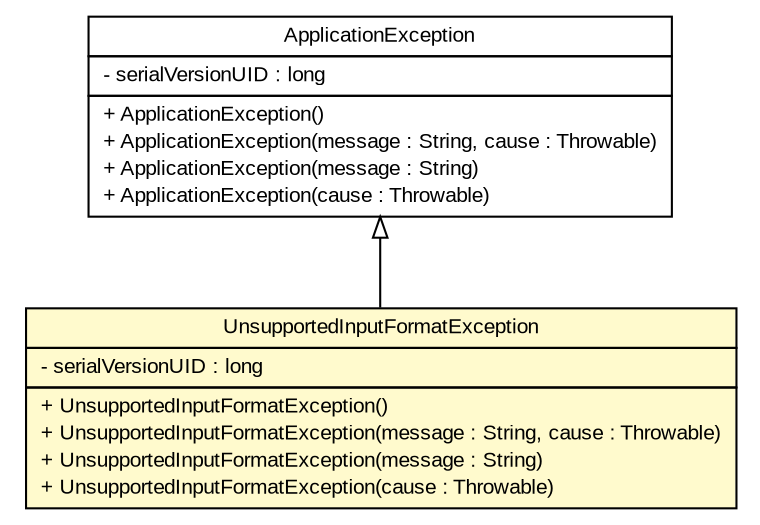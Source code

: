 #!/usr/local/bin/dot
#
# Class diagram 
# Generated by UMLGraph version R5_6_6-6-g3bdff0 (http://www.umlgraph.org/)
#

digraph G {
	edge [fontname="arial",fontsize=10,labelfontname="arial",labelfontsize=10];
	node [fontname="arial",fontsize=10,shape=plaintext];
	nodesep=0.25;
	ranksep=0.5;
	// org.tanjakostic.jcleancim.docgen.UnsupportedInputFormatException
	c201646 [label=<<table title="org.tanjakostic.jcleancim.docgen.UnsupportedInputFormatException" border="0" cellborder="1" cellspacing="0" cellpadding="2" port="p" bgcolor="lemonChiffon" href="./UnsupportedInputFormatException.html">
		<tr><td><table border="0" cellspacing="0" cellpadding="1">
<tr><td align="center" balign="center"> UnsupportedInputFormatException </td></tr>
		</table></td></tr>
		<tr><td><table border="0" cellspacing="0" cellpadding="1">
<tr><td align="left" balign="left"> - serialVersionUID : long </td></tr>
		</table></td></tr>
		<tr><td><table border="0" cellspacing="0" cellpadding="1">
<tr><td align="left" balign="left"> + UnsupportedInputFormatException() </td></tr>
<tr><td align="left" balign="left"> + UnsupportedInputFormatException(message : String, cause : Throwable) </td></tr>
<tr><td align="left" balign="left"> + UnsupportedInputFormatException(message : String) </td></tr>
<tr><td align="left" balign="left"> + UnsupportedInputFormatException(cause : Throwable) </td></tr>
		</table></td></tr>
		</table>>, URL="./UnsupportedInputFormatException.html", fontname="arial", fontcolor="black", fontsize=10.0];
	// org.tanjakostic.jcleancim.util.ApplicationException
	c201842 [label=<<table title="org.tanjakostic.jcleancim.util.ApplicationException" border="0" cellborder="1" cellspacing="0" cellpadding="2" port="p" href="../util/ApplicationException.html">
		<tr><td><table border="0" cellspacing="0" cellpadding="1">
<tr><td align="center" balign="center"> ApplicationException </td></tr>
		</table></td></tr>
		<tr><td><table border="0" cellspacing="0" cellpadding="1">
<tr><td align="left" balign="left"> - serialVersionUID : long </td></tr>
		</table></td></tr>
		<tr><td><table border="0" cellspacing="0" cellpadding="1">
<tr><td align="left" balign="left"> + ApplicationException() </td></tr>
<tr><td align="left" balign="left"> + ApplicationException(message : String, cause : Throwable) </td></tr>
<tr><td align="left" balign="left"> + ApplicationException(message : String) </td></tr>
<tr><td align="left" balign="left"> + ApplicationException(cause : Throwable) </td></tr>
		</table></td></tr>
		</table>>, URL="../util/ApplicationException.html", fontname="arial", fontcolor="black", fontsize=10.0];
	//org.tanjakostic.jcleancim.docgen.UnsupportedInputFormatException extends org.tanjakostic.jcleancim.util.ApplicationException
	c201842:p -> c201646:p [dir=back,arrowtail=empty];
}

